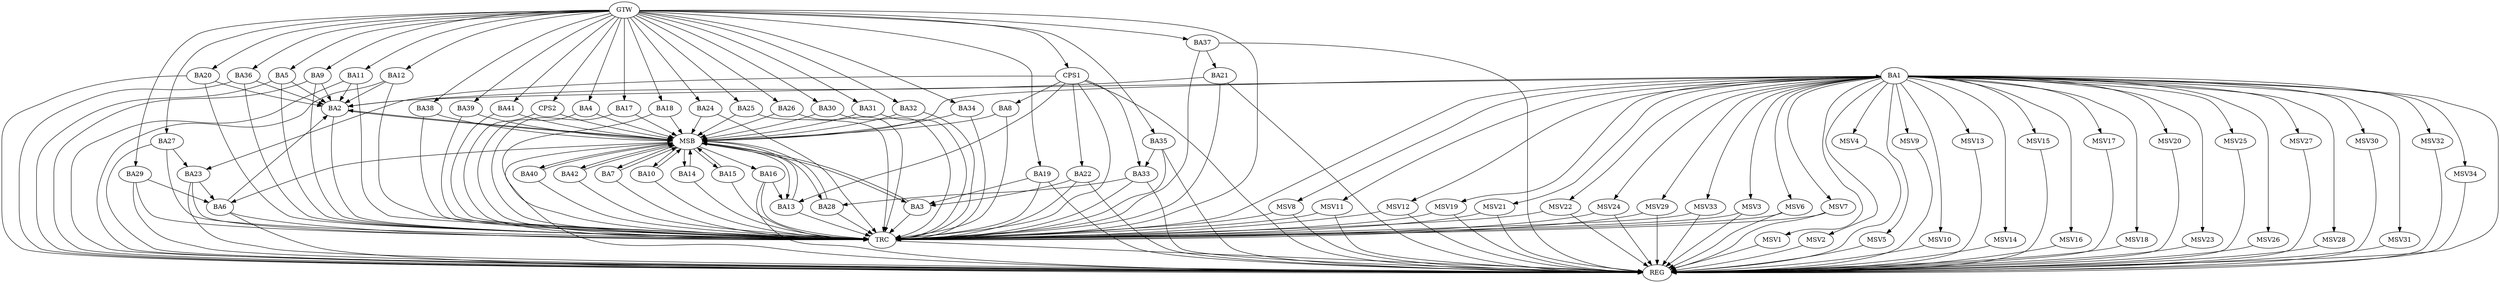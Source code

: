 strict digraph G {
  BA1 [ label="BA1" ];
  BA2 [ label="BA2" ];
  BA3 [ label="BA3" ];
  BA4 [ label="BA4" ];
  BA5 [ label="BA5" ];
  BA6 [ label="BA6" ];
  BA7 [ label="BA7" ];
  BA8 [ label="BA8" ];
  BA9 [ label="BA9" ];
  BA10 [ label="BA10" ];
  BA11 [ label="BA11" ];
  BA12 [ label="BA12" ];
  BA13 [ label="BA13" ];
  BA14 [ label="BA14" ];
  BA15 [ label="BA15" ];
  BA16 [ label="BA16" ];
  BA17 [ label="BA17" ];
  BA18 [ label="BA18" ];
  BA19 [ label="BA19" ];
  BA20 [ label="BA20" ];
  BA21 [ label="BA21" ];
  BA22 [ label="BA22" ];
  BA23 [ label="BA23" ];
  BA24 [ label="BA24" ];
  BA25 [ label="BA25" ];
  BA26 [ label="BA26" ];
  BA27 [ label="BA27" ];
  BA28 [ label="BA28" ];
  BA29 [ label="BA29" ];
  BA30 [ label="BA30" ];
  BA31 [ label="BA31" ];
  BA32 [ label="BA32" ];
  BA33 [ label="BA33" ];
  BA34 [ label="BA34" ];
  BA35 [ label="BA35" ];
  BA36 [ label="BA36" ];
  BA37 [ label="BA37" ];
  BA38 [ label="BA38" ];
  BA39 [ label="BA39" ];
  BA40 [ label="BA40" ];
  BA41 [ label="BA41" ];
  BA42 [ label="BA42" ];
  CPS1 [ label="CPS1" ];
  CPS2 [ label="CPS2" ];
  GTW [ label="GTW" ];
  REG [ label="REG" ];
  MSB [ label="MSB" ];
  TRC [ label="TRC" ];
  MSV1 [ label="MSV1" ];
  MSV2 [ label="MSV2" ];
  MSV3 [ label="MSV3" ];
  MSV4 [ label="MSV4" ];
  MSV5 [ label="MSV5" ];
  MSV6 [ label="MSV6" ];
  MSV7 [ label="MSV7" ];
  MSV8 [ label="MSV8" ];
  MSV9 [ label="MSV9" ];
  MSV10 [ label="MSV10" ];
  MSV11 [ label="MSV11" ];
  MSV12 [ label="MSV12" ];
  MSV13 [ label="MSV13" ];
  MSV14 [ label="MSV14" ];
  MSV15 [ label="MSV15" ];
  MSV16 [ label="MSV16" ];
  MSV17 [ label="MSV17" ];
  MSV18 [ label="MSV18" ];
  MSV19 [ label="MSV19" ];
  MSV20 [ label="MSV20" ];
  MSV21 [ label="MSV21" ];
  MSV22 [ label="MSV22" ];
  MSV23 [ label="MSV23" ];
  MSV24 [ label="MSV24" ];
  MSV25 [ label="MSV25" ];
  MSV26 [ label="MSV26" ];
  MSV27 [ label="MSV27" ];
  MSV28 [ label="MSV28" ];
  MSV29 [ label="MSV29" ];
  MSV30 [ label="MSV30" ];
  MSV31 [ label="MSV31" ];
  MSV32 [ label="MSV32" ];
  MSV33 [ label="MSV33" ];
  MSV34 [ label="MSV34" ];
  BA1 -> BA2;
  BA5 -> BA2;
  BA6 -> BA2;
  BA9 -> BA2;
  BA11 -> BA2;
  BA12 -> BA2;
  BA16 -> BA13;
  BA19 -> BA3;
  BA20 -> BA2;
  BA21 -> BA2;
  BA22 -> BA3;
  BA23 -> BA6;
  BA27 -> BA23;
  BA29 -> BA6;
  BA33 -> BA28;
  BA35 -> BA33;
  BA36 -> BA2;
  BA37 -> BA21;
  CPS1 -> BA22;
  CPS1 -> BA23;
  CPS1 -> BA8;
  CPS1 -> BA33;
  CPS1 -> BA13;
  GTW -> BA4;
  GTW -> BA5;
  GTW -> BA9;
  GTW -> BA11;
  GTW -> BA12;
  GTW -> BA17;
  GTW -> BA18;
  GTW -> BA19;
  GTW -> BA20;
  GTW -> BA24;
  GTW -> BA25;
  GTW -> BA26;
  GTW -> BA27;
  GTW -> BA29;
  GTW -> BA30;
  GTW -> BA31;
  GTW -> BA32;
  GTW -> BA34;
  GTW -> BA35;
  GTW -> BA36;
  GTW -> BA37;
  GTW -> BA38;
  GTW -> BA39;
  GTW -> BA41;
  GTW -> CPS1;
  GTW -> CPS2;
  BA1 -> REG;
  BA5 -> REG;
  BA6 -> REG;
  BA9 -> REG;
  BA11 -> REG;
  BA12 -> REG;
  BA16 -> REG;
  BA19 -> REG;
  BA20 -> REG;
  BA21 -> REG;
  BA22 -> REG;
  BA23 -> REG;
  BA27 -> REG;
  BA29 -> REG;
  BA33 -> REG;
  BA35 -> REG;
  BA36 -> REG;
  BA37 -> REG;
  CPS1 -> REG;
  BA2 -> MSB;
  MSB -> BA1;
  MSB -> REG;
  BA3 -> MSB;
  MSB -> BA2;
  BA4 -> MSB;
  BA7 -> MSB;
  MSB -> BA3;
  BA8 -> MSB;
  BA10 -> MSB;
  BA13 -> MSB;
  BA14 -> MSB;
  MSB -> BA6;
  BA15 -> MSB;
  BA17 -> MSB;
  MSB -> BA14;
  BA18 -> MSB;
  BA24 -> MSB;
  MSB -> BA13;
  BA25 -> MSB;
  BA26 -> MSB;
  MSB -> BA16;
  BA28 -> MSB;
  BA30 -> MSB;
  MSB -> BA10;
  BA31 -> MSB;
  BA32 -> MSB;
  BA34 -> MSB;
  MSB -> BA7;
  BA38 -> MSB;
  BA39 -> MSB;
  BA40 -> MSB;
  MSB -> BA15;
  BA41 -> MSB;
  MSB -> BA28;
  BA42 -> MSB;
  CPS2 -> MSB;
  MSB -> BA42;
  MSB -> BA40;
  BA1 -> TRC;
  BA2 -> TRC;
  BA3 -> TRC;
  BA4 -> TRC;
  BA5 -> TRC;
  BA6 -> TRC;
  BA7 -> TRC;
  BA8 -> TRC;
  BA9 -> TRC;
  BA10 -> TRC;
  BA11 -> TRC;
  BA12 -> TRC;
  BA13 -> TRC;
  BA14 -> TRC;
  BA15 -> TRC;
  BA16 -> TRC;
  BA17 -> TRC;
  BA18 -> TRC;
  BA19 -> TRC;
  BA20 -> TRC;
  BA21 -> TRC;
  BA22 -> TRC;
  BA23 -> TRC;
  BA24 -> TRC;
  BA25 -> TRC;
  BA26 -> TRC;
  BA27 -> TRC;
  BA28 -> TRC;
  BA29 -> TRC;
  BA30 -> TRC;
  BA31 -> TRC;
  BA32 -> TRC;
  BA33 -> TRC;
  BA34 -> TRC;
  BA35 -> TRC;
  BA36 -> TRC;
  BA37 -> TRC;
  BA38 -> TRC;
  BA39 -> TRC;
  BA40 -> TRC;
  BA41 -> TRC;
  BA42 -> TRC;
  CPS1 -> TRC;
  CPS2 -> TRC;
  GTW -> TRC;
  TRC -> REG;
  BA1 -> MSV1;
  BA1 -> MSV2;
  BA1 -> MSV3;
  BA1 -> MSV4;
  BA1 -> MSV5;
  BA1 -> MSV6;
  MSV1 -> REG;
  MSV2 -> REG;
  MSV3 -> REG;
  MSV3 -> TRC;
  MSV4 -> REG;
  MSV5 -> REG;
  MSV6 -> REG;
  MSV6 -> TRC;
  BA1 -> MSV7;
  MSV7 -> REG;
  MSV7 -> TRC;
  BA1 -> MSV8;
  BA1 -> MSV9;
  MSV8 -> REG;
  MSV8 -> TRC;
  MSV9 -> REG;
  BA1 -> MSV10;
  MSV10 -> REG;
  BA1 -> MSV11;
  BA1 -> MSV12;
  MSV11 -> REG;
  MSV11 -> TRC;
  MSV12 -> REG;
  MSV12 -> TRC;
  BA1 -> MSV13;
  BA1 -> MSV14;
  MSV13 -> REG;
  MSV14 -> REG;
  BA1 -> MSV15;
  MSV15 -> REG;
  BA1 -> MSV16;
  BA1 -> MSV17;
  MSV16 -> REG;
  MSV17 -> REG;
  BA1 -> MSV18;
  MSV18 -> REG;
  BA1 -> MSV19;
  MSV19 -> REG;
  MSV19 -> TRC;
  BA1 -> MSV20;
  BA1 -> MSV21;
  MSV20 -> REG;
  MSV21 -> REG;
  MSV21 -> TRC;
  BA1 -> MSV22;
  BA1 -> MSV23;
  BA1 -> MSV24;
  MSV22 -> REG;
  MSV22 -> TRC;
  MSV23 -> REG;
  MSV24 -> REG;
  MSV24 -> TRC;
  BA1 -> MSV25;
  BA1 -> MSV26;
  BA1 -> MSV27;
  MSV25 -> REG;
  MSV26 -> REG;
  MSV27 -> REG;
  BA1 -> MSV28;
  BA1 -> MSV29;
  MSV28 -> REG;
  MSV29 -> REG;
  MSV29 -> TRC;
  BA1 -> MSV30;
  BA1 -> MSV31;
  MSV30 -> REG;
  MSV31 -> REG;
  BA1 -> MSV32;
  BA1 -> MSV33;
  BA1 -> MSV34;
  MSV32 -> REG;
  MSV33 -> REG;
  MSV33 -> TRC;
  MSV34 -> REG;
}
